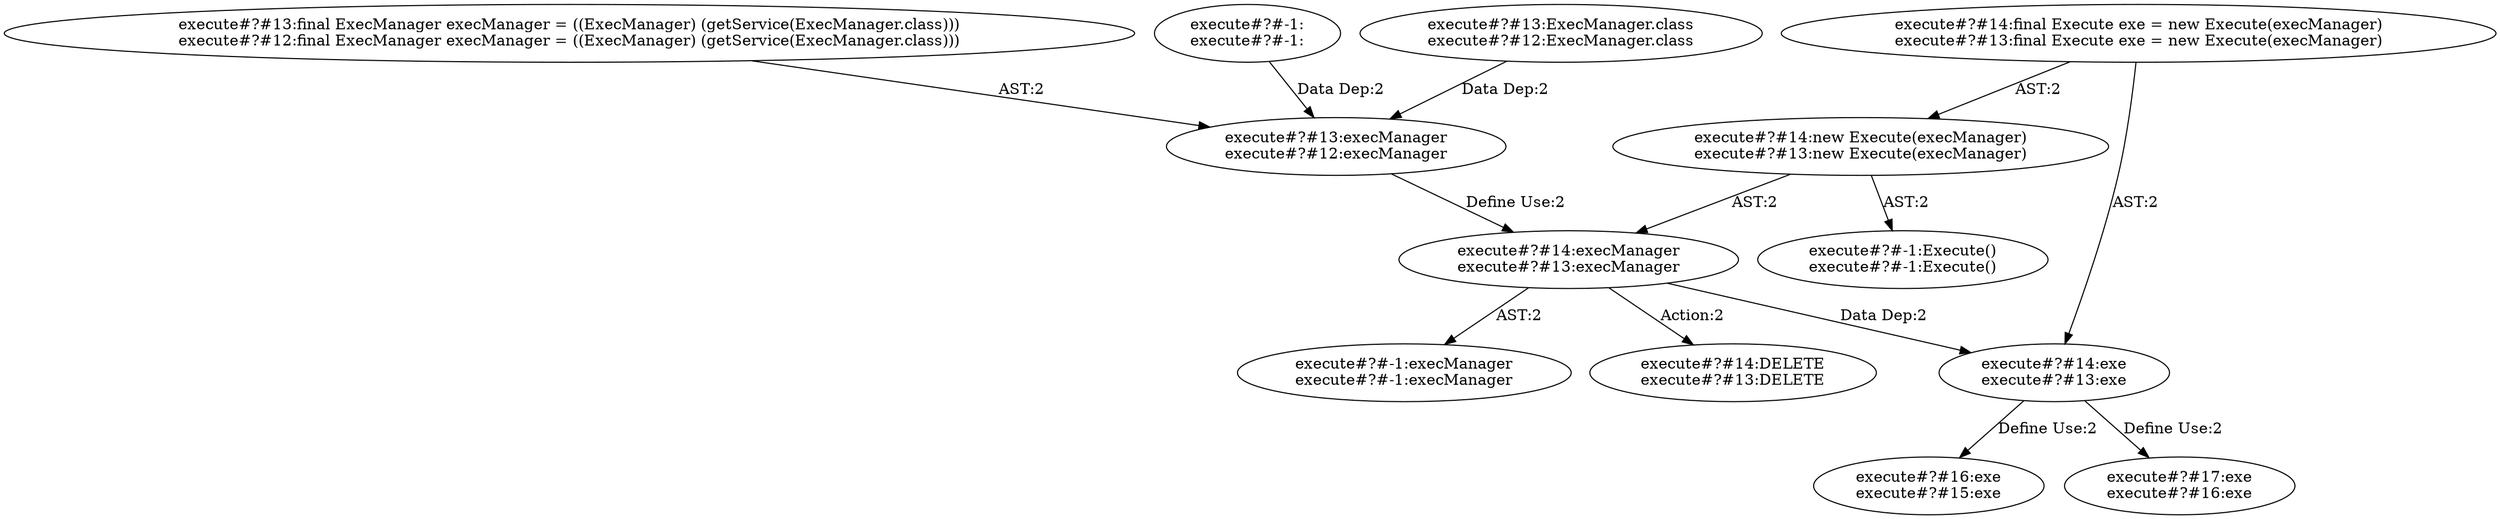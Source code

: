 digraph "Pattern" {
0 [label="execute#?#14:DELETE
execute#?#13:DELETE" shape=ellipse]
1 [label="execute#?#14:execManager
execute#?#13:execManager" shape=ellipse]
2 [label="execute#?#13:execManager
execute#?#12:execManager" shape=ellipse]
3 [label="execute#?#13:final ExecManager execManager = ((ExecManager) (getService(ExecManager.class)))
execute#?#12:final ExecManager execManager = ((ExecManager) (getService(ExecManager.class)))" shape=ellipse]
4 [label="execute#?#-1:
execute#?#-1:" shape=ellipse]
5 [label="execute#?#13:ExecManager.class
execute#?#12:ExecManager.class" shape=ellipse]
6 [label="execute#?#14:new Execute(execManager)
execute#?#13:new Execute(execManager)" shape=ellipse]
7 [label="execute#?#14:final Execute exe = new Execute(execManager)
execute#?#13:final Execute exe = new Execute(execManager)" shape=ellipse]
8 [label="execute#?#-1:Execute()
execute#?#-1:Execute()" shape=ellipse]
9 [label="execute#?#-1:execManager
execute#?#-1:execManager" shape=ellipse]
10 [label="execute#?#14:exe
execute#?#13:exe" shape=ellipse]
11 [label="execute#?#16:exe
execute#?#15:exe" shape=ellipse]
12 [label="execute#?#17:exe
execute#?#16:exe" shape=ellipse]
1 -> 0 [label="Action:2"];
1 -> 9 [label="AST:2"];
1 -> 10 [label="Data Dep:2"];
2 -> 1 [label="Define Use:2"];
3 -> 2 [label="AST:2"];
4 -> 2 [label="Data Dep:2"];
5 -> 2 [label="Data Dep:2"];
6 -> 1 [label="AST:2"];
6 -> 8 [label="AST:2"];
7 -> 6 [label="AST:2"];
7 -> 10 [label="AST:2"];
10 -> 11 [label="Define Use:2"];
10 -> 12 [label="Define Use:2"];
}